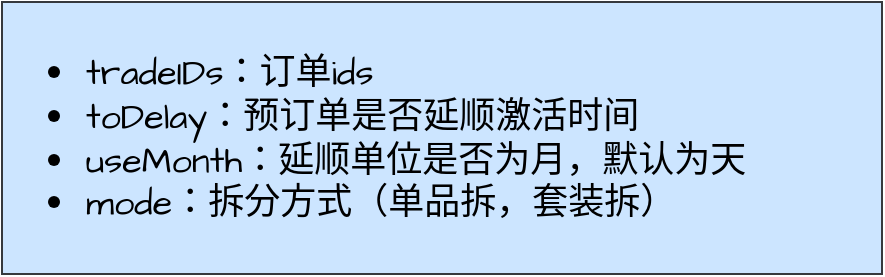 <mxfile version="16.5.6" type="github">
  <diagram id="c8EDO4yhm_CVsELlqmGC" name="第 1 页">
    <mxGraphModel dx="1502" dy="1085" grid="0" gridSize="10" guides="1" tooltips="1" connect="1" arrows="1" fold="1" page="0" pageScale="1" pageWidth="827" pageHeight="1169" math="0" shadow="0">
      <root>
        <mxCell id="0" />
        <mxCell id="1" parent="0" />
        <mxCell id="YZHFrodAEggrizg8l6yL-3" value="&lt;ul style=&quot;font-size: 18px&quot;&gt;&lt;li&gt;tradeIDs：订单ids&lt;/li&gt;&lt;li&gt;toDelay：预订单是否延顺激活时间&lt;/li&gt;&lt;li&gt;useMonth：延顺单位是否为月，默认为天&lt;/li&gt;&lt;li&gt;mode：拆分方式（单品拆，套装拆）&lt;/li&gt;&lt;/ul&gt;" style="text;strokeColor=#36393d;fillColor=#cce5ff;html=1;whiteSpace=wrap;verticalAlign=middle;overflow=hidden;hachureGap=4;fontFamily=Architects Daughter;fontSource=https%3A%2F%2Ffonts.googleapis.com%2Fcss%3Ffamily%3DArchitects%2BDaughter;" vertex="1" parent="1">
          <mxGeometry x="206" y="-134" width="440" height="136" as="geometry" />
        </mxCell>
      </root>
    </mxGraphModel>
  </diagram>
</mxfile>
